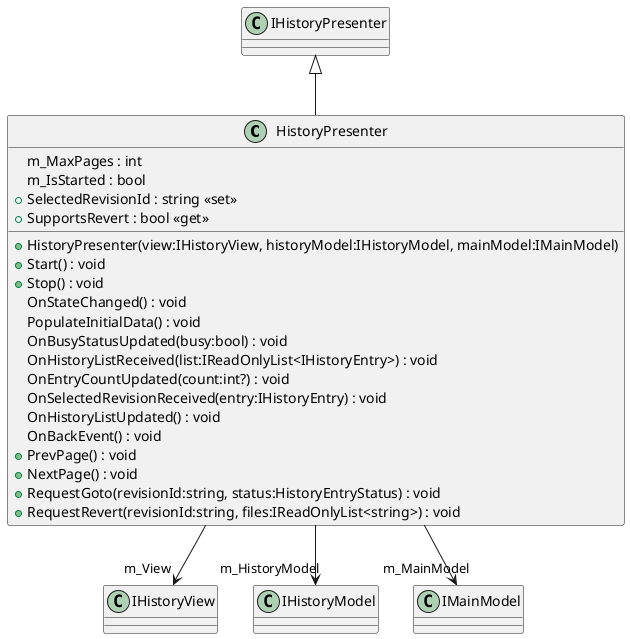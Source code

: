 @startuml
class HistoryPresenter {
    m_MaxPages : int
    m_IsStarted : bool
    + HistoryPresenter(view:IHistoryView, historyModel:IHistoryModel, mainModel:IMainModel)
    + Start() : void
    + Stop() : void
    OnStateChanged() : void
    PopulateInitialData() : void
    OnBusyStatusUpdated(busy:bool) : void
    OnHistoryListReceived(list:IReadOnlyList<IHistoryEntry>) : void
    OnEntryCountUpdated(count:int?) : void
    OnSelectedRevisionReceived(entry:IHistoryEntry) : void
    OnHistoryListUpdated() : void
    OnBackEvent() : void
    + PrevPage() : void
    + NextPage() : void
    + SelectedRevisionId : string <<set>>
    + RequestGoto(revisionId:string, status:HistoryEntryStatus) : void
    + SupportsRevert : bool <<get>>
    + RequestRevert(revisionId:string, files:IReadOnlyList<string>) : void
}
IHistoryPresenter <|-- HistoryPresenter
HistoryPresenter --> "m_View" IHistoryView
HistoryPresenter --> "m_HistoryModel" IHistoryModel
HistoryPresenter --> "m_MainModel" IMainModel
@enduml
